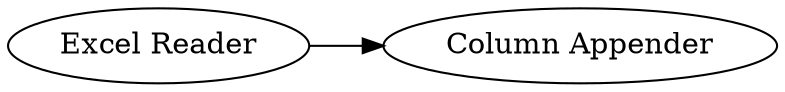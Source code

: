 digraph {
	"-6538823599053445881_1915" [label="Column Appender"]
	"-6538823599053445881_1911" [label="Excel Reader"]
	"-6538823599053445881_1911" -> "-6538823599053445881_1915"
	rankdir=LR
}
